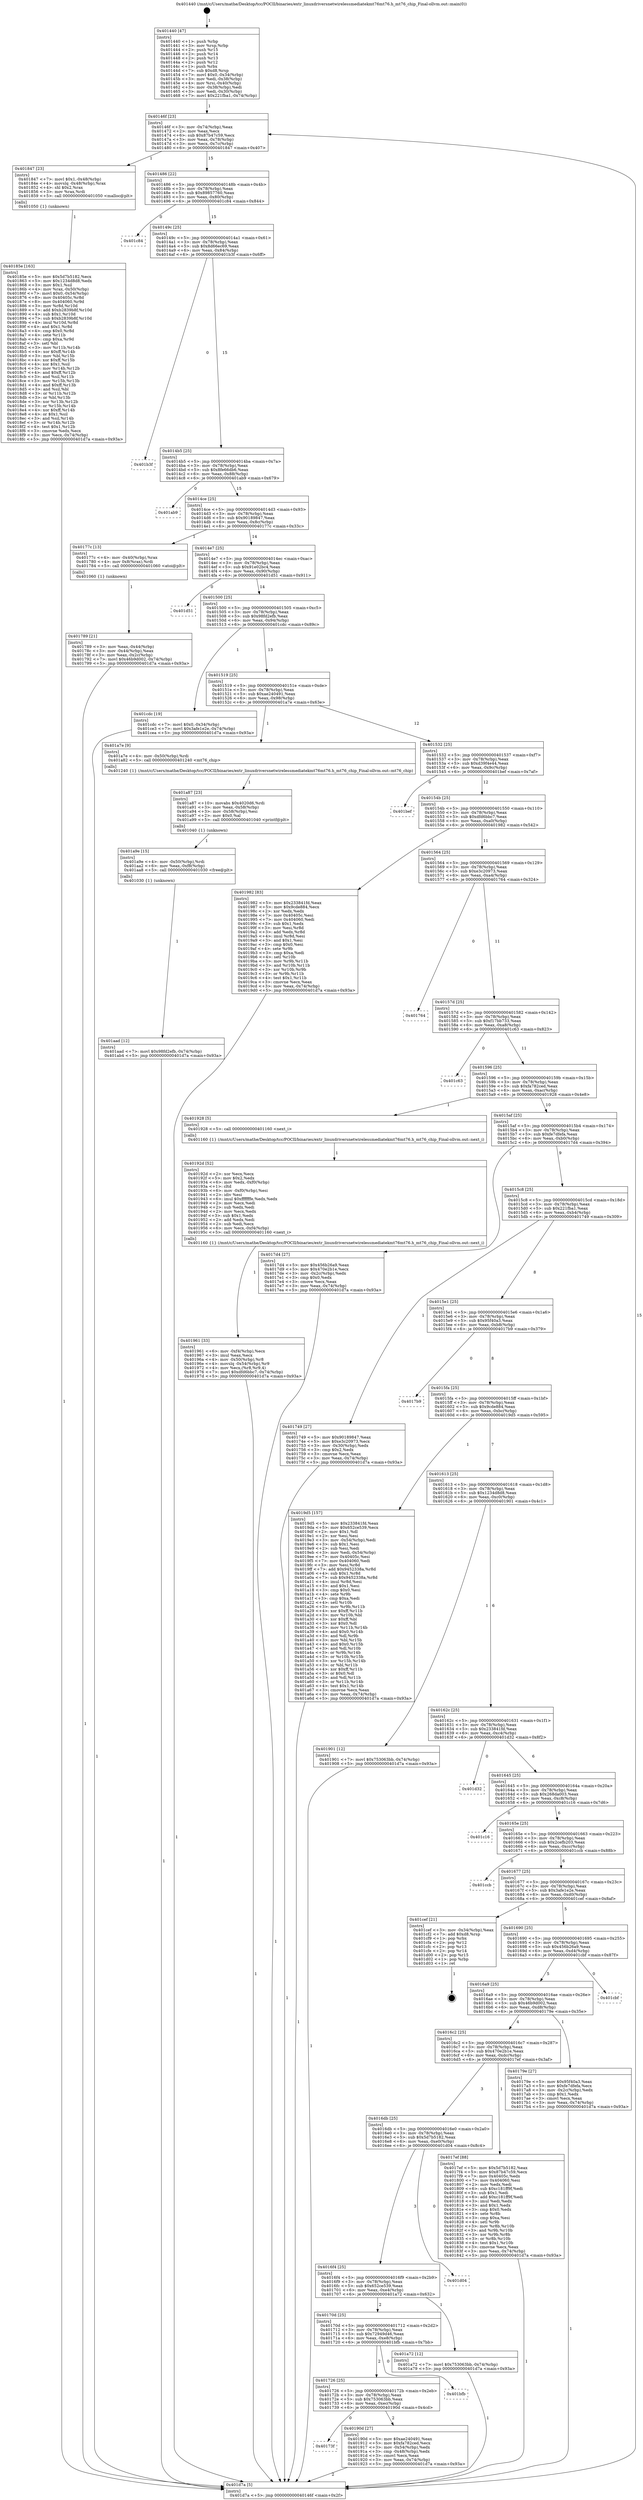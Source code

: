 digraph "0x401440" {
  label = "0x401440 (/mnt/c/Users/mathe/Desktop/tcc/POCII/binaries/extr_linuxdriversnetwirelessmediatekmt76mt76.h_mt76_chip_Final-ollvm.out::main(0))"
  labelloc = "t"
  node[shape=record]

  Entry [label="",width=0.3,height=0.3,shape=circle,fillcolor=black,style=filled]
  "0x40146f" [label="{
     0x40146f [23]\l
     | [instrs]\l
     &nbsp;&nbsp;0x40146f \<+3\>: mov -0x74(%rbp),%eax\l
     &nbsp;&nbsp;0x401472 \<+2\>: mov %eax,%ecx\l
     &nbsp;&nbsp;0x401474 \<+6\>: sub $0x87b47c59,%ecx\l
     &nbsp;&nbsp;0x40147a \<+3\>: mov %eax,-0x78(%rbp)\l
     &nbsp;&nbsp;0x40147d \<+3\>: mov %ecx,-0x7c(%rbp)\l
     &nbsp;&nbsp;0x401480 \<+6\>: je 0000000000401847 \<main+0x407\>\l
  }"]
  "0x401847" [label="{
     0x401847 [23]\l
     | [instrs]\l
     &nbsp;&nbsp;0x401847 \<+7\>: movl $0x1,-0x48(%rbp)\l
     &nbsp;&nbsp;0x40184e \<+4\>: movslq -0x48(%rbp),%rax\l
     &nbsp;&nbsp;0x401852 \<+4\>: shl $0x2,%rax\l
     &nbsp;&nbsp;0x401856 \<+3\>: mov %rax,%rdi\l
     &nbsp;&nbsp;0x401859 \<+5\>: call 0000000000401050 \<malloc@plt\>\l
     | [calls]\l
     &nbsp;&nbsp;0x401050 \{1\} (unknown)\l
  }"]
  "0x401486" [label="{
     0x401486 [22]\l
     | [instrs]\l
     &nbsp;&nbsp;0x401486 \<+5\>: jmp 000000000040148b \<main+0x4b\>\l
     &nbsp;&nbsp;0x40148b \<+3\>: mov -0x78(%rbp),%eax\l
     &nbsp;&nbsp;0x40148e \<+5\>: sub $0x89857760,%eax\l
     &nbsp;&nbsp;0x401493 \<+3\>: mov %eax,-0x80(%rbp)\l
     &nbsp;&nbsp;0x401496 \<+6\>: je 0000000000401c84 \<main+0x844\>\l
  }"]
  Exit [label="",width=0.3,height=0.3,shape=circle,fillcolor=black,style=filled,peripheries=2]
  "0x401c84" [label="{
     0x401c84\l
  }", style=dashed]
  "0x40149c" [label="{
     0x40149c [25]\l
     | [instrs]\l
     &nbsp;&nbsp;0x40149c \<+5\>: jmp 00000000004014a1 \<main+0x61\>\l
     &nbsp;&nbsp;0x4014a1 \<+3\>: mov -0x78(%rbp),%eax\l
     &nbsp;&nbsp;0x4014a4 \<+5\>: sub $0x8d66ec69,%eax\l
     &nbsp;&nbsp;0x4014a9 \<+6\>: mov %eax,-0x84(%rbp)\l
     &nbsp;&nbsp;0x4014af \<+6\>: je 0000000000401b3f \<main+0x6ff\>\l
  }"]
  "0x401aad" [label="{
     0x401aad [12]\l
     | [instrs]\l
     &nbsp;&nbsp;0x401aad \<+7\>: movl $0x98fd2efb,-0x74(%rbp)\l
     &nbsp;&nbsp;0x401ab4 \<+5\>: jmp 0000000000401d7a \<main+0x93a\>\l
  }"]
  "0x401b3f" [label="{
     0x401b3f\l
  }", style=dashed]
  "0x4014b5" [label="{
     0x4014b5 [25]\l
     | [instrs]\l
     &nbsp;&nbsp;0x4014b5 \<+5\>: jmp 00000000004014ba \<main+0x7a\>\l
     &nbsp;&nbsp;0x4014ba \<+3\>: mov -0x78(%rbp),%eax\l
     &nbsp;&nbsp;0x4014bd \<+5\>: sub $0x8fe66db6,%eax\l
     &nbsp;&nbsp;0x4014c2 \<+6\>: mov %eax,-0x88(%rbp)\l
     &nbsp;&nbsp;0x4014c8 \<+6\>: je 0000000000401ab9 \<main+0x679\>\l
  }"]
  "0x401a9e" [label="{
     0x401a9e [15]\l
     | [instrs]\l
     &nbsp;&nbsp;0x401a9e \<+4\>: mov -0x50(%rbp),%rdi\l
     &nbsp;&nbsp;0x401aa2 \<+6\>: mov %eax,-0xf8(%rbp)\l
     &nbsp;&nbsp;0x401aa8 \<+5\>: call 0000000000401030 \<free@plt\>\l
     | [calls]\l
     &nbsp;&nbsp;0x401030 \{1\} (unknown)\l
  }"]
  "0x401ab9" [label="{
     0x401ab9\l
  }", style=dashed]
  "0x4014ce" [label="{
     0x4014ce [25]\l
     | [instrs]\l
     &nbsp;&nbsp;0x4014ce \<+5\>: jmp 00000000004014d3 \<main+0x93\>\l
     &nbsp;&nbsp;0x4014d3 \<+3\>: mov -0x78(%rbp),%eax\l
     &nbsp;&nbsp;0x4014d6 \<+5\>: sub $0x90189847,%eax\l
     &nbsp;&nbsp;0x4014db \<+6\>: mov %eax,-0x8c(%rbp)\l
     &nbsp;&nbsp;0x4014e1 \<+6\>: je 000000000040177c \<main+0x33c\>\l
  }"]
  "0x401a87" [label="{
     0x401a87 [23]\l
     | [instrs]\l
     &nbsp;&nbsp;0x401a87 \<+10\>: movabs $0x4020d6,%rdi\l
     &nbsp;&nbsp;0x401a91 \<+3\>: mov %eax,-0x58(%rbp)\l
     &nbsp;&nbsp;0x401a94 \<+3\>: mov -0x58(%rbp),%esi\l
     &nbsp;&nbsp;0x401a97 \<+2\>: mov $0x0,%al\l
     &nbsp;&nbsp;0x401a99 \<+5\>: call 0000000000401040 \<printf@plt\>\l
     | [calls]\l
     &nbsp;&nbsp;0x401040 \{1\} (unknown)\l
  }"]
  "0x40177c" [label="{
     0x40177c [13]\l
     | [instrs]\l
     &nbsp;&nbsp;0x40177c \<+4\>: mov -0x40(%rbp),%rax\l
     &nbsp;&nbsp;0x401780 \<+4\>: mov 0x8(%rax),%rdi\l
     &nbsp;&nbsp;0x401784 \<+5\>: call 0000000000401060 \<atoi@plt\>\l
     | [calls]\l
     &nbsp;&nbsp;0x401060 \{1\} (unknown)\l
  }"]
  "0x4014e7" [label="{
     0x4014e7 [25]\l
     | [instrs]\l
     &nbsp;&nbsp;0x4014e7 \<+5\>: jmp 00000000004014ec \<main+0xac\>\l
     &nbsp;&nbsp;0x4014ec \<+3\>: mov -0x78(%rbp),%eax\l
     &nbsp;&nbsp;0x4014ef \<+5\>: sub $0x91e02bc4,%eax\l
     &nbsp;&nbsp;0x4014f4 \<+6\>: mov %eax,-0x90(%rbp)\l
     &nbsp;&nbsp;0x4014fa \<+6\>: je 0000000000401d51 \<main+0x911\>\l
  }"]
  "0x401961" [label="{
     0x401961 [33]\l
     | [instrs]\l
     &nbsp;&nbsp;0x401961 \<+6\>: mov -0xf4(%rbp),%ecx\l
     &nbsp;&nbsp;0x401967 \<+3\>: imul %eax,%ecx\l
     &nbsp;&nbsp;0x40196a \<+4\>: mov -0x50(%rbp),%r8\l
     &nbsp;&nbsp;0x40196e \<+4\>: movslq -0x54(%rbp),%r9\l
     &nbsp;&nbsp;0x401972 \<+4\>: mov %ecx,(%r8,%r9,4)\l
     &nbsp;&nbsp;0x401976 \<+7\>: movl $0xdfd6bbc7,-0x74(%rbp)\l
     &nbsp;&nbsp;0x40197d \<+5\>: jmp 0000000000401d7a \<main+0x93a\>\l
  }"]
  "0x401d51" [label="{
     0x401d51\l
  }", style=dashed]
  "0x401500" [label="{
     0x401500 [25]\l
     | [instrs]\l
     &nbsp;&nbsp;0x401500 \<+5\>: jmp 0000000000401505 \<main+0xc5\>\l
     &nbsp;&nbsp;0x401505 \<+3\>: mov -0x78(%rbp),%eax\l
     &nbsp;&nbsp;0x401508 \<+5\>: sub $0x98fd2efb,%eax\l
     &nbsp;&nbsp;0x40150d \<+6\>: mov %eax,-0x94(%rbp)\l
     &nbsp;&nbsp;0x401513 \<+6\>: je 0000000000401cdc \<main+0x89c\>\l
  }"]
  "0x40192d" [label="{
     0x40192d [52]\l
     | [instrs]\l
     &nbsp;&nbsp;0x40192d \<+2\>: xor %ecx,%ecx\l
     &nbsp;&nbsp;0x40192f \<+5\>: mov $0x2,%edx\l
     &nbsp;&nbsp;0x401934 \<+6\>: mov %edx,-0xf0(%rbp)\l
     &nbsp;&nbsp;0x40193a \<+1\>: cltd\l
     &nbsp;&nbsp;0x40193b \<+6\>: mov -0xf0(%rbp),%esi\l
     &nbsp;&nbsp;0x401941 \<+2\>: idiv %esi\l
     &nbsp;&nbsp;0x401943 \<+6\>: imul $0xfffffffe,%edx,%edx\l
     &nbsp;&nbsp;0x401949 \<+2\>: mov %ecx,%edi\l
     &nbsp;&nbsp;0x40194b \<+2\>: sub %edx,%edi\l
     &nbsp;&nbsp;0x40194d \<+2\>: mov %ecx,%edx\l
     &nbsp;&nbsp;0x40194f \<+3\>: sub $0x1,%edx\l
     &nbsp;&nbsp;0x401952 \<+2\>: add %edx,%edi\l
     &nbsp;&nbsp;0x401954 \<+2\>: sub %edi,%ecx\l
     &nbsp;&nbsp;0x401956 \<+6\>: mov %ecx,-0xf4(%rbp)\l
     &nbsp;&nbsp;0x40195c \<+5\>: call 0000000000401160 \<next_i\>\l
     | [calls]\l
     &nbsp;&nbsp;0x401160 \{1\} (/mnt/c/Users/mathe/Desktop/tcc/POCII/binaries/extr_linuxdriversnetwirelessmediatekmt76mt76.h_mt76_chip_Final-ollvm.out::next_i)\l
  }"]
  "0x401cdc" [label="{
     0x401cdc [19]\l
     | [instrs]\l
     &nbsp;&nbsp;0x401cdc \<+7\>: movl $0x0,-0x34(%rbp)\l
     &nbsp;&nbsp;0x401ce3 \<+7\>: movl $0x3afe1e2e,-0x74(%rbp)\l
     &nbsp;&nbsp;0x401cea \<+5\>: jmp 0000000000401d7a \<main+0x93a\>\l
  }"]
  "0x401519" [label="{
     0x401519 [25]\l
     | [instrs]\l
     &nbsp;&nbsp;0x401519 \<+5\>: jmp 000000000040151e \<main+0xde\>\l
     &nbsp;&nbsp;0x40151e \<+3\>: mov -0x78(%rbp),%eax\l
     &nbsp;&nbsp;0x401521 \<+5\>: sub $0xae240491,%eax\l
     &nbsp;&nbsp;0x401526 \<+6\>: mov %eax,-0x98(%rbp)\l
     &nbsp;&nbsp;0x40152c \<+6\>: je 0000000000401a7e \<main+0x63e\>\l
  }"]
  "0x40173f" [label="{
     0x40173f\l
  }", style=dashed]
  "0x401a7e" [label="{
     0x401a7e [9]\l
     | [instrs]\l
     &nbsp;&nbsp;0x401a7e \<+4\>: mov -0x50(%rbp),%rdi\l
     &nbsp;&nbsp;0x401a82 \<+5\>: call 0000000000401240 \<mt76_chip\>\l
     | [calls]\l
     &nbsp;&nbsp;0x401240 \{1\} (/mnt/c/Users/mathe/Desktop/tcc/POCII/binaries/extr_linuxdriversnetwirelessmediatekmt76mt76.h_mt76_chip_Final-ollvm.out::mt76_chip)\l
  }"]
  "0x401532" [label="{
     0x401532 [25]\l
     | [instrs]\l
     &nbsp;&nbsp;0x401532 \<+5\>: jmp 0000000000401537 \<main+0xf7\>\l
     &nbsp;&nbsp;0x401537 \<+3\>: mov -0x78(%rbp),%eax\l
     &nbsp;&nbsp;0x40153a \<+5\>: sub $0xd39f4e44,%eax\l
     &nbsp;&nbsp;0x40153f \<+6\>: mov %eax,-0x9c(%rbp)\l
     &nbsp;&nbsp;0x401545 \<+6\>: je 0000000000401bef \<main+0x7af\>\l
  }"]
  "0x40190d" [label="{
     0x40190d [27]\l
     | [instrs]\l
     &nbsp;&nbsp;0x40190d \<+5\>: mov $0xae240491,%eax\l
     &nbsp;&nbsp;0x401912 \<+5\>: mov $0xfa782ced,%ecx\l
     &nbsp;&nbsp;0x401917 \<+3\>: mov -0x54(%rbp),%edx\l
     &nbsp;&nbsp;0x40191a \<+3\>: cmp -0x48(%rbp),%edx\l
     &nbsp;&nbsp;0x40191d \<+3\>: cmovl %ecx,%eax\l
     &nbsp;&nbsp;0x401920 \<+3\>: mov %eax,-0x74(%rbp)\l
     &nbsp;&nbsp;0x401923 \<+5\>: jmp 0000000000401d7a \<main+0x93a\>\l
  }"]
  "0x401bef" [label="{
     0x401bef\l
  }", style=dashed]
  "0x40154b" [label="{
     0x40154b [25]\l
     | [instrs]\l
     &nbsp;&nbsp;0x40154b \<+5\>: jmp 0000000000401550 \<main+0x110\>\l
     &nbsp;&nbsp;0x401550 \<+3\>: mov -0x78(%rbp),%eax\l
     &nbsp;&nbsp;0x401553 \<+5\>: sub $0xdfd6bbc7,%eax\l
     &nbsp;&nbsp;0x401558 \<+6\>: mov %eax,-0xa0(%rbp)\l
     &nbsp;&nbsp;0x40155e \<+6\>: je 0000000000401982 \<main+0x542\>\l
  }"]
  "0x401726" [label="{
     0x401726 [25]\l
     | [instrs]\l
     &nbsp;&nbsp;0x401726 \<+5\>: jmp 000000000040172b \<main+0x2eb\>\l
     &nbsp;&nbsp;0x40172b \<+3\>: mov -0x78(%rbp),%eax\l
     &nbsp;&nbsp;0x40172e \<+5\>: sub $0x753063bb,%eax\l
     &nbsp;&nbsp;0x401733 \<+6\>: mov %eax,-0xec(%rbp)\l
     &nbsp;&nbsp;0x401739 \<+6\>: je 000000000040190d \<main+0x4cd\>\l
  }"]
  "0x401982" [label="{
     0x401982 [83]\l
     | [instrs]\l
     &nbsp;&nbsp;0x401982 \<+5\>: mov $0x233841fd,%eax\l
     &nbsp;&nbsp;0x401987 \<+5\>: mov $0x9cde884,%ecx\l
     &nbsp;&nbsp;0x40198c \<+2\>: xor %edx,%edx\l
     &nbsp;&nbsp;0x40198e \<+7\>: mov 0x40405c,%esi\l
     &nbsp;&nbsp;0x401995 \<+7\>: mov 0x404060,%edi\l
     &nbsp;&nbsp;0x40199c \<+3\>: sub $0x1,%edx\l
     &nbsp;&nbsp;0x40199f \<+3\>: mov %esi,%r8d\l
     &nbsp;&nbsp;0x4019a2 \<+3\>: add %edx,%r8d\l
     &nbsp;&nbsp;0x4019a5 \<+4\>: imul %r8d,%esi\l
     &nbsp;&nbsp;0x4019a9 \<+3\>: and $0x1,%esi\l
     &nbsp;&nbsp;0x4019ac \<+3\>: cmp $0x0,%esi\l
     &nbsp;&nbsp;0x4019af \<+4\>: sete %r9b\l
     &nbsp;&nbsp;0x4019b3 \<+3\>: cmp $0xa,%edi\l
     &nbsp;&nbsp;0x4019b6 \<+4\>: setl %r10b\l
     &nbsp;&nbsp;0x4019ba \<+3\>: mov %r9b,%r11b\l
     &nbsp;&nbsp;0x4019bd \<+3\>: and %r10b,%r11b\l
     &nbsp;&nbsp;0x4019c0 \<+3\>: xor %r10b,%r9b\l
     &nbsp;&nbsp;0x4019c3 \<+3\>: or %r9b,%r11b\l
     &nbsp;&nbsp;0x4019c6 \<+4\>: test $0x1,%r11b\l
     &nbsp;&nbsp;0x4019ca \<+3\>: cmovne %ecx,%eax\l
     &nbsp;&nbsp;0x4019cd \<+3\>: mov %eax,-0x74(%rbp)\l
     &nbsp;&nbsp;0x4019d0 \<+5\>: jmp 0000000000401d7a \<main+0x93a\>\l
  }"]
  "0x401564" [label="{
     0x401564 [25]\l
     | [instrs]\l
     &nbsp;&nbsp;0x401564 \<+5\>: jmp 0000000000401569 \<main+0x129\>\l
     &nbsp;&nbsp;0x401569 \<+3\>: mov -0x78(%rbp),%eax\l
     &nbsp;&nbsp;0x40156c \<+5\>: sub $0xe3c20973,%eax\l
     &nbsp;&nbsp;0x401571 \<+6\>: mov %eax,-0xa4(%rbp)\l
     &nbsp;&nbsp;0x401577 \<+6\>: je 0000000000401764 \<main+0x324\>\l
  }"]
  "0x401bfb" [label="{
     0x401bfb\l
  }", style=dashed]
  "0x401764" [label="{
     0x401764\l
  }", style=dashed]
  "0x40157d" [label="{
     0x40157d [25]\l
     | [instrs]\l
     &nbsp;&nbsp;0x40157d \<+5\>: jmp 0000000000401582 \<main+0x142\>\l
     &nbsp;&nbsp;0x401582 \<+3\>: mov -0x78(%rbp),%eax\l
     &nbsp;&nbsp;0x401585 \<+5\>: sub $0xf17bb733,%eax\l
     &nbsp;&nbsp;0x40158a \<+6\>: mov %eax,-0xa8(%rbp)\l
     &nbsp;&nbsp;0x401590 \<+6\>: je 0000000000401c63 \<main+0x823\>\l
  }"]
  "0x40170d" [label="{
     0x40170d [25]\l
     | [instrs]\l
     &nbsp;&nbsp;0x40170d \<+5\>: jmp 0000000000401712 \<main+0x2d2\>\l
     &nbsp;&nbsp;0x401712 \<+3\>: mov -0x78(%rbp),%eax\l
     &nbsp;&nbsp;0x401715 \<+5\>: sub $0x72949d46,%eax\l
     &nbsp;&nbsp;0x40171a \<+6\>: mov %eax,-0xe8(%rbp)\l
     &nbsp;&nbsp;0x401720 \<+6\>: je 0000000000401bfb \<main+0x7bb\>\l
  }"]
  "0x401c63" [label="{
     0x401c63\l
  }", style=dashed]
  "0x401596" [label="{
     0x401596 [25]\l
     | [instrs]\l
     &nbsp;&nbsp;0x401596 \<+5\>: jmp 000000000040159b \<main+0x15b\>\l
     &nbsp;&nbsp;0x40159b \<+3\>: mov -0x78(%rbp),%eax\l
     &nbsp;&nbsp;0x40159e \<+5\>: sub $0xfa782ced,%eax\l
     &nbsp;&nbsp;0x4015a3 \<+6\>: mov %eax,-0xac(%rbp)\l
     &nbsp;&nbsp;0x4015a9 \<+6\>: je 0000000000401928 \<main+0x4e8\>\l
  }"]
  "0x401a72" [label="{
     0x401a72 [12]\l
     | [instrs]\l
     &nbsp;&nbsp;0x401a72 \<+7\>: movl $0x753063bb,-0x74(%rbp)\l
     &nbsp;&nbsp;0x401a79 \<+5\>: jmp 0000000000401d7a \<main+0x93a\>\l
  }"]
  "0x401928" [label="{
     0x401928 [5]\l
     | [instrs]\l
     &nbsp;&nbsp;0x401928 \<+5\>: call 0000000000401160 \<next_i\>\l
     | [calls]\l
     &nbsp;&nbsp;0x401160 \{1\} (/mnt/c/Users/mathe/Desktop/tcc/POCII/binaries/extr_linuxdriversnetwirelessmediatekmt76mt76.h_mt76_chip_Final-ollvm.out::next_i)\l
  }"]
  "0x4015af" [label="{
     0x4015af [25]\l
     | [instrs]\l
     &nbsp;&nbsp;0x4015af \<+5\>: jmp 00000000004015b4 \<main+0x174\>\l
     &nbsp;&nbsp;0x4015b4 \<+3\>: mov -0x78(%rbp),%eax\l
     &nbsp;&nbsp;0x4015b7 \<+5\>: sub $0xfe7dfefa,%eax\l
     &nbsp;&nbsp;0x4015bc \<+6\>: mov %eax,-0xb0(%rbp)\l
     &nbsp;&nbsp;0x4015c2 \<+6\>: je 00000000004017d4 \<main+0x394\>\l
  }"]
  "0x4016f4" [label="{
     0x4016f4 [25]\l
     | [instrs]\l
     &nbsp;&nbsp;0x4016f4 \<+5\>: jmp 00000000004016f9 \<main+0x2b9\>\l
     &nbsp;&nbsp;0x4016f9 \<+3\>: mov -0x78(%rbp),%eax\l
     &nbsp;&nbsp;0x4016fc \<+5\>: sub $0x652ce539,%eax\l
     &nbsp;&nbsp;0x401701 \<+6\>: mov %eax,-0xe4(%rbp)\l
     &nbsp;&nbsp;0x401707 \<+6\>: je 0000000000401a72 \<main+0x632\>\l
  }"]
  "0x4017d4" [label="{
     0x4017d4 [27]\l
     | [instrs]\l
     &nbsp;&nbsp;0x4017d4 \<+5\>: mov $0x456b26a9,%eax\l
     &nbsp;&nbsp;0x4017d9 \<+5\>: mov $0x470e2b1e,%ecx\l
     &nbsp;&nbsp;0x4017de \<+3\>: mov -0x2c(%rbp),%edx\l
     &nbsp;&nbsp;0x4017e1 \<+3\>: cmp $0x0,%edx\l
     &nbsp;&nbsp;0x4017e4 \<+3\>: cmove %ecx,%eax\l
     &nbsp;&nbsp;0x4017e7 \<+3\>: mov %eax,-0x74(%rbp)\l
     &nbsp;&nbsp;0x4017ea \<+5\>: jmp 0000000000401d7a \<main+0x93a\>\l
  }"]
  "0x4015c8" [label="{
     0x4015c8 [25]\l
     | [instrs]\l
     &nbsp;&nbsp;0x4015c8 \<+5\>: jmp 00000000004015cd \<main+0x18d\>\l
     &nbsp;&nbsp;0x4015cd \<+3\>: mov -0x78(%rbp),%eax\l
     &nbsp;&nbsp;0x4015d0 \<+5\>: sub $0x221fba1,%eax\l
     &nbsp;&nbsp;0x4015d5 \<+6\>: mov %eax,-0xb4(%rbp)\l
     &nbsp;&nbsp;0x4015db \<+6\>: je 0000000000401749 \<main+0x309\>\l
  }"]
  "0x401d04" [label="{
     0x401d04\l
  }", style=dashed]
  "0x401749" [label="{
     0x401749 [27]\l
     | [instrs]\l
     &nbsp;&nbsp;0x401749 \<+5\>: mov $0x90189847,%eax\l
     &nbsp;&nbsp;0x40174e \<+5\>: mov $0xe3c20973,%ecx\l
     &nbsp;&nbsp;0x401753 \<+3\>: mov -0x30(%rbp),%edx\l
     &nbsp;&nbsp;0x401756 \<+3\>: cmp $0x2,%edx\l
     &nbsp;&nbsp;0x401759 \<+3\>: cmovne %ecx,%eax\l
     &nbsp;&nbsp;0x40175c \<+3\>: mov %eax,-0x74(%rbp)\l
     &nbsp;&nbsp;0x40175f \<+5\>: jmp 0000000000401d7a \<main+0x93a\>\l
  }"]
  "0x4015e1" [label="{
     0x4015e1 [25]\l
     | [instrs]\l
     &nbsp;&nbsp;0x4015e1 \<+5\>: jmp 00000000004015e6 \<main+0x1a6\>\l
     &nbsp;&nbsp;0x4015e6 \<+3\>: mov -0x78(%rbp),%eax\l
     &nbsp;&nbsp;0x4015e9 \<+5\>: sub $0x95f40a3,%eax\l
     &nbsp;&nbsp;0x4015ee \<+6\>: mov %eax,-0xb8(%rbp)\l
     &nbsp;&nbsp;0x4015f4 \<+6\>: je 00000000004017b9 \<main+0x379\>\l
  }"]
  "0x401d7a" [label="{
     0x401d7a [5]\l
     | [instrs]\l
     &nbsp;&nbsp;0x401d7a \<+5\>: jmp 000000000040146f \<main+0x2f\>\l
  }"]
  "0x401440" [label="{
     0x401440 [47]\l
     | [instrs]\l
     &nbsp;&nbsp;0x401440 \<+1\>: push %rbp\l
     &nbsp;&nbsp;0x401441 \<+3\>: mov %rsp,%rbp\l
     &nbsp;&nbsp;0x401444 \<+2\>: push %r15\l
     &nbsp;&nbsp;0x401446 \<+2\>: push %r14\l
     &nbsp;&nbsp;0x401448 \<+2\>: push %r13\l
     &nbsp;&nbsp;0x40144a \<+2\>: push %r12\l
     &nbsp;&nbsp;0x40144c \<+1\>: push %rbx\l
     &nbsp;&nbsp;0x40144d \<+7\>: sub $0xd8,%rsp\l
     &nbsp;&nbsp;0x401454 \<+7\>: movl $0x0,-0x34(%rbp)\l
     &nbsp;&nbsp;0x40145b \<+3\>: mov %edi,-0x38(%rbp)\l
     &nbsp;&nbsp;0x40145e \<+4\>: mov %rsi,-0x40(%rbp)\l
     &nbsp;&nbsp;0x401462 \<+3\>: mov -0x38(%rbp),%edi\l
     &nbsp;&nbsp;0x401465 \<+3\>: mov %edi,-0x30(%rbp)\l
     &nbsp;&nbsp;0x401468 \<+7\>: movl $0x221fba1,-0x74(%rbp)\l
  }"]
  "0x401789" [label="{
     0x401789 [21]\l
     | [instrs]\l
     &nbsp;&nbsp;0x401789 \<+3\>: mov %eax,-0x44(%rbp)\l
     &nbsp;&nbsp;0x40178c \<+3\>: mov -0x44(%rbp),%eax\l
     &nbsp;&nbsp;0x40178f \<+3\>: mov %eax,-0x2c(%rbp)\l
     &nbsp;&nbsp;0x401792 \<+7\>: movl $0x46b9d002,-0x74(%rbp)\l
     &nbsp;&nbsp;0x401799 \<+5\>: jmp 0000000000401d7a \<main+0x93a\>\l
  }"]
  "0x40185e" [label="{
     0x40185e [163]\l
     | [instrs]\l
     &nbsp;&nbsp;0x40185e \<+5\>: mov $0x5d7b5182,%ecx\l
     &nbsp;&nbsp;0x401863 \<+5\>: mov $0x1234d8d8,%edx\l
     &nbsp;&nbsp;0x401868 \<+3\>: mov $0x1,%sil\l
     &nbsp;&nbsp;0x40186b \<+4\>: mov %rax,-0x50(%rbp)\l
     &nbsp;&nbsp;0x40186f \<+7\>: movl $0x0,-0x54(%rbp)\l
     &nbsp;&nbsp;0x401876 \<+8\>: mov 0x40405c,%r8d\l
     &nbsp;&nbsp;0x40187e \<+8\>: mov 0x404060,%r9d\l
     &nbsp;&nbsp;0x401886 \<+3\>: mov %r8d,%r10d\l
     &nbsp;&nbsp;0x401889 \<+7\>: add $0xb2839b8f,%r10d\l
     &nbsp;&nbsp;0x401890 \<+4\>: sub $0x1,%r10d\l
     &nbsp;&nbsp;0x401894 \<+7\>: sub $0xb2839b8f,%r10d\l
     &nbsp;&nbsp;0x40189b \<+4\>: imul %r10d,%r8d\l
     &nbsp;&nbsp;0x40189f \<+4\>: and $0x1,%r8d\l
     &nbsp;&nbsp;0x4018a3 \<+4\>: cmp $0x0,%r8d\l
     &nbsp;&nbsp;0x4018a7 \<+4\>: sete %r11b\l
     &nbsp;&nbsp;0x4018ab \<+4\>: cmp $0xa,%r9d\l
     &nbsp;&nbsp;0x4018af \<+3\>: setl %bl\l
     &nbsp;&nbsp;0x4018b2 \<+3\>: mov %r11b,%r14b\l
     &nbsp;&nbsp;0x4018b5 \<+4\>: xor $0xff,%r14b\l
     &nbsp;&nbsp;0x4018b9 \<+3\>: mov %bl,%r15b\l
     &nbsp;&nbsp;0x4018bc \<+4\>: xor $0xff,%r15b\l
     &nbsp;&nbsp;0x4018c0 \<+4\>: xor $0x1,%sil\l
     &nbsp;&nbsp;0x4018c4 \<+3\>: mov %r14b,%r12b\l
     &nbsp;&nbsp;0x4018c7 \<+4\>: and $0xff,%r12b\l
     &nbsp;&nbsp;0x4018cb \<+3\>: and %sil,%r11b\l
     &nbsp;&nbsp;0x4018ce \<+3\>: mov %r15b,%r13b\l
     &nbsp;&nbsp;0x4018d1 \<+4\>: and $0xff,%r13b\l
     &nbsp;&nbsp;0x4018d5 \<+3\>: and %sil,%bl\l
     &nbsp;&nbsp;0x4018d8 \<+3\>: or %r11b,%r12b\l
     &nbsp;&nbsp;0x4018db \<+3\>: or %bl,%r13b\l
     &nbsp;&nbsp;0x4018de \<+3\>: xor %r13b,%r12b\l
     &nbsp;&nbsp;0x4018e1 \<+3\>: or %r15b,%r14b\l
     &nbsp;&nbsp;0x4018e4 \<+4\>: xor $0xff,%r14b\l
     &nbsp;&nbsp;0x4018e8 \<+4\>: or $0x1,%sil\l
     &nbsp;&nbsp;0x4018ec \<+3\>: and %sil,%r14b\l
     &nbsp;&nbsp;0x4018ef \<+3\>: or %r14b,%r12b\l
     &nbsp;&nbsp;0x4018f2 \<+4\>: test $0x1,%r12b\l
     &nbsp;&nbsp;0x4018f6 \<+3\>: cmovne %edx,%ecx\l
     &nbsp;&nbsp;0x4018f9 \<+3\>: mov %ecx,-0x74(%rbp)\l
     &nbsp;&nbsp;0x4018fc \<+5\>: jmp 0000000000401d7a \<main+0x93a\>\l
  }"]
  "0x4017b9" [label="{
     0x4017b9\l
  }", style=dashed]
  "0x4015fa" [label="{
     0x4015fa [25]\l
     | [instrs]\l
     &nbsp;&nbsp;0x4015fa \<+5\>: jmp 00000000004015ff \<main+0x1bf\>\l
     &nbsp;&nbsp;0x4015ff \<+3\>: mov -0x78(%rbp),%eax\l
     &nbsp;&nbsp;0x401602 \<+5\>: sub $0x9cde884,%eax\l
     &nbsp;&nbsp;0x401607 \<+6\>: mov %eax,-0xbc(%rbp)\l
     &nbsp;&nbsp;0x40160d \<+6\>: je 00000000004019d5 \<main+0x595\>\l
  }"]
  "0x4016db" [label="{
     0x4016db [25]\l
     | [instrs]\l
     &nbsp;&nbsp;0x4016db \<+5\>: jmp 00000000004016e0 \<main+0x2a0\>\l
     &nbsp;&nbsp;0x4016e0 \<+3\>: mov -0x78(%rbp),%eax\l
     &nbsp;&nbsp;0x4016e3 \<+5\>: sub $0x5d7b5182,%eax\l
     &nbsp;&nbsp;0x4016e8 \<+6\>: mov %eax,-0xe0(%rbp)\l
     &nbsp;&nbsp;0x4016ee \<+6\>: je 0000000000401d04 \<main+0x8c4\>\l
  }"]
  "0x4019d5" [label="{
     0x4019d5 [157]\l
     | [instrs]\l
     &nbsp;&nbsp;0x4019d5 \<+5\>: mov $0x233841fd,%eax\l
     &nbsp;&nbsp;0x4019da \<+5\>: mov $0x652ce539,%ecx\l
     &nbsp;&nbsp;0x4019df \<+2\>: mov $0x1,%dl\l
     &nbsp;&nbsp;0x4019e1 \<+2\>: xor %esi,%esi\l
     &nbsp;&nbsp;0x4019e3 \<+3\>: mov -0x54(%rbp),%edi\l
     &nbsp;&nbsp;0x4019e6 \<+3\>: sub $0x1,%esi\l
     &nbsp;&nbsp;0x4019e9 \<+2\>: sub %esi,%edi\l
     &nbsp;&nbsp;0x4019eb \<+3\>: mov %edi,-0x54(%rbp)\l
     &nbsp;&nbsp;0x4019ee \<+7\>: mov 0x40405c,%esi\l
     &nbsp;&nbsp;0x4019f5 \<+7\>: mov 0x404060,%edi\l
     &nbsp;&nbsp;0x4019fc \<+3\>: mov %esi,%r8d\l
     &nbsp;&nbsp;0x4019ff \<+7\>: add $0x9452338a,%r8d\l
     &nbsp;&nbsp;0x401a06 \<+4\>: sub $0x1,%r8d\l
     &nbsp;&nbsp;0x401a0a \<+7\>: sub $0x9452338a,%r8d\l
     &nbsp;&nbsp;0x401a11 \<+4\>: imul %r8d,%esi\l
     &nbsp;&nbsp;0x401a15 \<+3\>: and $0x1,%esi\l
     &nbsp;&nbsp;0x401a18 \<+3\>: cmp $0x0,%esi\l
     &nbsp;&nbsp;0x401a1b \<+4\>: sete %r9b\l
     &nbsp;&nbsp;0x401a1f \<+3\>: cmp $0xa,%edi\l
     &nbsp;&nbsp;0x401a22 \<+4\>: setl %r10b\l
     &nbsp;&nbsp;0x401a26 \<+3\>: mov %r9b,%r11b\l
     &nbsp;&nbsp;0x401a29 \<+4\>: xor $0xff,%r11b\l
     &nbsp;&nbsp;0x401a2d \<+3\>: mov %r10b,%bl\l
     &nbsp;&nbsp;0x401a30 \<+3\>: xor $0xff,%bl\l
     &nbsp;&nbsp;0x401a33 \<+3\>: xor $0x0,%dl\l
     &nbsp;&nbsp;0x401a36 \<+3\>: mov %r11b,%r14b\l
     &nbsp;&nbsp;0x401a39 \<+4\>: and $0x0,%r14b\l
     &nbsp;&nbsp;0x401a3d \<+3\>: and %dl,%r9b\l
     &nbsp;&nbsp;0x401a40 \<+3\>: mov %bl,%r15b\l
     &nbsp;&nbsp;0x401a43 \<+4\>: and $0x0,%r15b\l
     &nbsp;&nbsp;0x401a47 \<+3\>: and %dl,%r10b\l
     &nbsp;&nbsp;0x401a4a \<+3\>: or %r9b,%r14b\l
     &nbsp;&nbsp;0x401a4d \<+3\>: or %r10b,%r15b\l
     &nbsp;&nbsp;0x401a50 \<+3\>: xor %r15b,%r14b\l
     &nbsp;&nbsp;0x401a53 \<+3\>: or %bl,%r11b\l
     &nbsp;&nbsp;0x401a56 \<+4\>: xor $0xff,%r11b\l
     &nbsp;&nbsp;0x401a5a \<+3\>: or $0x0,%dl\l
     &nbsp;&nbsp;0x401a5d \<+3\>: and %dl,%r11b\l
     &nbsp;&nbsp;0x401a60 \<+3\>: or %r11b,%r14b\l
     &nbsp;&nbsp;0x401a63 \<+4\>: test $0x1,%r14b\l
     &nbsp;&nbsp;0x401a67 \<+3\>: cmovne %ecx,%eax\l
     &nbsp;&nbsp;0x401a6a \<+3\>: mov %eax,-0x74(%rbp)\l
     &nbsp;&nbsp;0x401a6d \<+5\>: jmp 0000000000401d7a \<main+0x93a\>\l
  }"]
  "0x401613" [label="{
     0x401613 [25]\l
     | [instrs]\l
     &nbsp;&nbsp;0x401613 \<+5\>: jmp 0000000000401618 \<main+0x1d8\>\l
     &nbsp;&nbsp;0x401618 \<+3\>: mov -0x78(%rbp),%eax\l
     &nbsp;&nbsp;0x40161b \<+5\>: sub $0x1234d8d8,%eax\l
     &nbsp;&nbsp;0x401620 \<+6\>: mov %eax,-0xc0(%rbp)\l
     &nbsp;&nbsp;0x401626 \<+6\>: je 0000000000401901 \<main+0x4c1\>\l
  }"]
  "0x4017ef" [label="{
     0x4017ef [88]\l
     | [instrs]\l
     &nbsp;&nbsp;0x4017ef \<+5\>: mov $0x5d7b5182,%eax\l
     &nbsp;&nbsp;0x4017f4 \<+5\>: mov $0x87b47c59,%ecx\l
     &nbsp;&nbsp;0x4017f9 \<+7\>: mov 0x40405c,%edx\l
     &nbsp;&nbsp;0x401800 \<+7\>: mov 0x404060,%esi\l
     &nbsp;&nbsp;0x401807 \<+2\>: mov %edx,%edi\l
     &nbsp;&nbsp;0x401809 \<+6\>: sub $0xc181ff9f,%edi\l
     &nbsp;&nbsp;0x40180f \<+3\>: sub $0x1,%edi\l
     &nbsp;&nbsp;0x401812 \<+6\>: add $0xc181ff9f,%edi\l
     &nbsp;&nbsp;0x401818 \<+3\>: imul %edi,%edx\l
     &nbsp;&nbsp;0x40181b \<+3\>: and $0x1,%edx\l
     &nbsp;&nbsp;0x40181e \<+3\>: cmp $0x0,%edx\l
     &nbsp;&nbsp;0x401821 \<+4\>: sete %r8b\l
     &nbsp;&nbsp;0x401825 \<+3\>: cmp $0xa,%esi\l
     &nbsp;&nbsp;0x401828 \<+4\>: setl %r9b\l
     &nbsp;&nbsp;0x40182c \<+3\>: mov %r8b,%r10b\l
     &nbsp;&nbsp;0x40182f \<+3\>: and %r9b,%r10b\l
     &nbsp;&nbsp;0x401832 \<+3\>: xor %r9b,%r8b\l
     &nbsp;&nbsp;0x401835 \<+3\>: or %r8b,%r10b\l
     &nbsp;&nbsp;0x401838 \<+4\>: test $0x1,%r10b\l
     &nbsp;&nbsp;0x40183c \<+3\>: cmovne %ecx,%eax\l
     &nbsp;&nbsp;0x40183f \<+3\>: mov %eax,-0x74(%rbp)\l
     &nbsp;&nbsp;0x401842 \<+5\>: jmp 0000000000401d7a \<main+0x93a\>\l
  }"]
  "0x401901" [label="{
     0x401901 [12]\l
     | [instrs]\l
     &nbsp;&nbsp;0x401901 \<+7\>: movl $0x753063bb,-0x74(%rbp)\l
     &nbsp;&nbsp;0x401908 \<+5\>: jmp 0000000000401d7a \<main+0x93a\>\l
  }"]
  "0x40162c" [label="{
     0x40162c [25]\l
     | [instrs]\l
     &nbsp;&nbsp;0x40162c \<+5\>: jmp 0000000000401631 \<main+0x1f1\>\l
     &nbsp;&nbsp;0x401631 \<+3\>: mov -0x78(%rbp),%eax\l
     &nbsp;&nbsp;0x401634 \<+5\>: sub $0x233841fd,%eax\l
     &nbsp;&nbsp;0x401639 \<+6\>: mov %eax,-0xc4(%rbp)\l
     &nbsp;&nbsp;0x40163f \<+6\>: je 0000000000401d32 \<main+0x8f2\>\l
  }"]
  "0x4016c2" [label="{
     0x4016c2 [25]\l
     | [instrs]\l
     &nbsp;&nbsp;0x4016c2 \<+5\>: jmp 00000000004016c7 \<main+0x287\>\l
     &nbsp;&nbsp;0x4016c7 \<+3\>: mov -0x78(%rbp),%eax\l
     &nbsp;&nbsp;0x4016ca \<+5\>: sub $0x470e2b1e,%eax\l
     &nbsp;&nbsp;0x4016cf \<+6\>: mov %eax,-0xdc(%rbp)\l
     &nbsp;&nbsp;0x4016d5 \<+6\>: je 00000000004017ef \<main+0x3af\>\l
  }"]
  "0x401d32" [label="{
     0x401d32\l
  }", style=dashed]
  "0x401645" [label="{
     0x401645 [25]\l
     | [instrs]\l
     &nbsp;&nbsp;0x401645 \<+5\>: jmp 000000000040164a \<main+0x20a\>\l
     &nbsp;&nbsp;0x40164a \<+3\>: mov -0x78(%rbp),%eax\l
     &nbsp;&nbsp;0x40164d \<+5\>: sub $0x268da003,%eax\l
     &nbsp;&nbsp;0x401652 \<+6\>: mov %eax,-0xc8(%rbp)\l
     &nbsp;&nbsp;0x401658 \<+6\>: je 0000000000401c16 \<main+0x7d6\>\l
  }"]
  "0x40179e" [label="{
     0x40179e [27]\l
     | [instrs]\l
     &nbsp;&nbsp;0x40179e \<+5\>: mov $0x95f40a3,%eax\l
     &nbsp;&nbsp;0x4017a3 \<+5\>: mov $0xfe7dfefa,%ecx\l
     &nbsp;&nbsp;0x4017a8 \<+3\>: mov -0x2c(%rbp),%edx\l
     &nbsp;&nbsp;0x4017ab \<+3\>: cmp $0x1,%edx\l
     &nbsp;&nbsp;0x4017ae \<+3\>: cmovl %ecx,%eax\l
     &nbsp;&nbsp;0x4017b1 \<+3\>: mov %eax,-0x74(%rbp)\l
     &nbsp;&nbsp;0x4017b4 \<+5\>: jmp 0000000000401d7a \<main+0x93a\>\l
  }"]
  "0x401c16" [label="{
     0x401c16\l
  }", style=dashed]
  "0x40165e" [label="{
     0x40165e [25]\l
     | [instrs]\l
     &nbsp;&nbsp;0x40165e \<+5\>: jmp 0000000000401663 \<main+0x223\>\l
     &nbsp;&nbsp;0x401663 \<+3\>: mov -0x78(%rbp),%eax\l
     &nbsp;&nbsp;0x401666 \<+5\>: sub $0x2cefb203,%eax\l
     &nbsp;&nbsp;0x40166b \<+6\>: mov %eax,-0xcc(%rbp)\l
     &nbsp;&nbsp;0x401671 \<+6\>: je 0000000000401ccb \<main+0x88b\>\l
  }"]
  "0x4016a9" [label="{
     0x4016a9 [25]\l
     | [instrs]\l
     &nbsp;&nbsp;0x4016a9 \<+5\>: jmp 00000000004016ae \<main+0x26e\>\l
     &nbsp;&nbsp;0x4016ae \<+3\>: mov -0x78(%rbp),%eax\l
     &nbsp;&nbsp;0x4016b1 \<+5\>: sub $0x46b9d002,%eax\l
     &nbsp;&nbsp;0x4016b6 \<+6\>: mov %eax,-0xd8(%rbp)\l
     &nbsp;&nbsp;0x4016bc \<+6\>: je 000000000040179e \<main+0x35e\>\l
  }"]
  "0x401ccb" [label="{
     0x401ccb\l
  }", style=dashed]
  "0x401677" [label="{
     0x401677 [25]\l
     | [instrs]\l
     &nbsp;&nbsp;0x401677 \<+5\>: jmp 000000000040167c \<main+0x23c\>\l
     &nbsp;&nbsp;0x40167c \<+3\>: mov -0x78(%rbp),%eax\l
     &nbsp;&nbsp;0x40167f \<+5\>: sub $0x3afe1e2e,%eax\l
     &nbsp;&nbsp;0x401684 \<+6\>: mov %eax,-0xd0(%rbp)\l
     &nbsp;&nbsp;0x40168a \<+6\>: je 0000000000401cef \<main+0x8af\>\l
  }"]
  "0x401cbf" [label="{
     0x401cbf\l
  }", style=dashed]
  "0x401cef" [label="{
     0x401cef [21]\l
     | [instrs]\l
     &nbsp;&nbsp;0x401cef \<+3\>: mov -0x34(%rbp),%eax\l
     &nbsp;&nbsp;0x401cf2 \<+7\>: add $0xd8,%rsp\l
     &nbsp;&nbsp;0x401cf9 \<+1\>: pop %rbx\l
     &nbsp;&nbsp;0x401cfa \<+2\>: pop %r12\l
     &nbsp;&nbsp;0x401cfc \<+2\>: pop %r13\l
     &nbsp;&nbsp;0x401cfe \<+2\>: pop %r14\l
     &nbsp;&nbsp;0x401d00 \<+2\>: pop %r15\l
     &nbsp;&nbsp;0x401d02 \<+1\>: pop %rbp\l
     &nbsp;&nbsp;0x401d03 \<+1\>: ret\l
  }"]
  "0x401690" [label="{
     0x401690 [25]\l
     | [instrs]\l
     &nbsp;&nbsp;0x401690 \<+5\>: jmp 0000000000401695 \<main+0x255\>\l
     &nbsp;&nbsp;0x401695 \<+3\>: mov -0x78(%rbp),%eax\l
     &nbsp;&nbsp;0x401698 \<+5\>: sub $0x456b26a9,%eax\l
     &nbsp;&nbsp;0x40169d \<+6\>: mov %eax,-0xd4(%rbp)\l
     &nbsp;&nbsp;0x4016a3 \<+6\>: je 0000000000401cbf \<main+0x87f\>\l
  }"]
  Entry -> "0x401440" [label=" 1"]
  "0x40146f" -> "0x401847" [label=" 1"]
  "0x40146f" -> "0x401486" [label=" 15"]
  "0x401cef" -> Exit [label=" 1"]
  "0x401486" -> "0x401c84" [label=" 0"]
  "0x401486" -> "0x40149c" [label=" 15"]
  "0x401cdc" -> "0x401d7a" [label=" 1"]
  "0x40149c" -> "0x401b3f" [label=" 0"]
  "0x40149c" -> "0x4014b5" [label=" 15"]
  "0x401aad" -> "0x401d7a" [label=" 1"]
  "0x4014b5" -> "0x401ab9" [label=" 0"]
  "0x4014b5" -> "0x4014ce" [label=" 15"]
  "0x401a9e" -> "0x401aad" [label=" 1"]
  "0x4014ce" -> "0x40177c" [label=" 1"]
  "0x4014ce" -> "0x4014e7" [label=" 14"]
  "0x401a87" -> "0x401a9e" [label=" 1"]
  "0x4014e7" -> "0x401d51" [label=" 0"]
  "0x4014e7" -> "0x401500" [label=" 14"]
  "0x401a7e" -> "0x401a87" [label=" 1"]
  "0x401500" -> "0x401cdc" [label=" 1"]
  "0x401500" -> "0x401519" [label=" 13"]
  "0x401a72" -> "0x401d7a" [label=" 1"]
  "0x401519" -> "0x401a7e" [label=" 1"]
  "0x401519" -> "0x401532" [label=" 12"]
  "0x4019d5" -> "0x401d7a" [label=" 1"]
  "0x401532" -> "0x401bef" [label=" 0"]
  "0x401532" -> "0x40154b" [label=" 12"]
  "0x401982" -> "0x401d7a" [label=" 1"]
  "0x40154b" -> "0x401982" [label=" 1"]
  "0x40154b" -> "0x401564" [label=" 11"]
  "0x40192d" -> "0x401961" [label=" 1"]
  "0x401564" -> "0x401764" [label=" 0"]
  "0x401564" -> "0x40157d" [label=" 11"]
  "0x401928" -> "0x40192d" [label=" 1"]
  "0x40157d" -> "0x401c63" [label=" 0"]
  "0x40157d" -> "0x401596" [label=" 11"]
  "0x401726" -> "0x40173f" [label=" 0"]
  "0x401596" -> "0x401928" [label=" 1"]
  "0x401596" -> "0x4015af" [label=" 10"]
  "0x401726" -> "0x40190d" [label=" 2"]
  "0x4015af" -> "0x4017d4" [label=" 1"]
  "0x4015af" -> "0x4015c8" [label=" 9"]
  "0x40170d" -> "0x401726" [label=" 2"]
  "0x4015c8" -> "0x401749" [label=" 1"]
  "0x4015c8" -> "0x4015e1" [label=" 8"]
  "0x401749" -> "0x401d7a" [label=" 1"]
  "0x401440" -> "0x40146f" [label=" 1"]
  "0x401d7a" -> "0x40146f" [label=" 15"]
  "0x40177c" -> "0x401789" [label=" 1"]
  "0x401789" -> "0x401d7a" [label=" 1"]
  "0x40170d" -> "0x401bfb" [label=" 0"]
  "0x4015e1" -> "0x4017b9" [label=" 0"]
  "0x4015e1" -> "0x4015fa" [label=" 8"]
  "0x4016f4" -> "0x40170d" [label=" 2"]
  "0x4015fa" -> "0x4019d5" [label=" 1"]
  "0x4015fa" -> "0x401613" [label=" 7"]
  "0x4016f4" -> "0x401a72" [label=" 1"]
  "0x401613" -> "0x401901" [label=" 1"]
  "0x401613" -> "0x40162c" [label=" 6"]
  "0x401961" -> "0x401d7a" [label=" 1"]
  "0x40162c" -> "0x401d32" [label=" 0"]
  "0x40162c" -> "0x401645" [label=" 6"]
  "0x4016db" -> "0x401d04" [label=" 0"]
  "0x401645" -> "0x401c16" [label=" 0"]
  "0x401645" -> "0x40165e" [label=" 6"]
  "0x40190d" -> "0x401d7a" [label=" 2"]
  "0x40165e" -> "0x401ccb" [label=" 0"]
  "0x40165e" -> "0x401677" [label=" 6"]
  "0x40185e" -> "0x401d7a" [label=" 1"]
  "0x401677" -> "0x401cef" [label=" 1"]
  "0x401677" -> "0x401690" [label=" 5"]
  "0x401847" -> "0x40185e" [label=" 1"]
  "0x401690" -> "0x401cbf" [label=" 0"]
  "0x401690" -> "0x4016a9" [label=" 5"]
  "0x401901" -> "0x401d7a" [label=" 1"]
  "0x4016a9" -> "0x40179e" [label=" 1"]
  "0x4016a9" -> "0x4016c2" [label=" 4"]
  "0x40179e" -> "0x401d7a" [label=" 1"]
  "0x4017d4" -> "0x401d7a" [label=" 1"]
  "0x4016db" -> "0x4016f4" [label=" 3"]
  "0x4016c2" -> "0x4017ef" [label=" 1"]
  "0x4016c2" -> "0x4016db" [label=" 3"]
  "0x4017ef" -> "0x401d7a" [label=" 1"]
}
